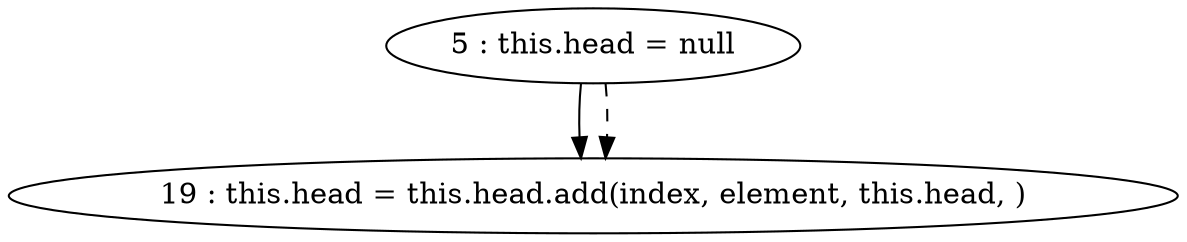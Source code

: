 digraph G {
"5 : this.head = null"
"5 : this.head = null" -> "19 : this.head = this.head.add(index, element, this.head, )"
"5 : this.head = null" -> "19 : this.head = this.head.add(index, element, this.head, )" [style=dashed]
"19 : this.head = this.head.add(index, element, this.head, )"
}